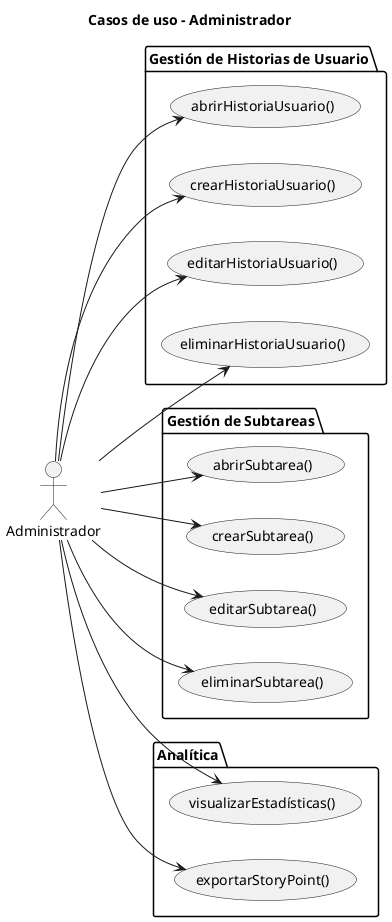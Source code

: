 @startuml
title Casos de uso – Administrador

left to right direction

actor "Administrador" as Admin

  package "Gestión de Historias de Usuario" {
    usecase UC1 as "abrirHistoriaUsuario()"
    usecase UC2 as "crearHistoriaUsuario()"
    usecase UC3 as "editarHistoriaUsuario()"
    usecase UC4 as "eliminarHistoriaUsuario()"
  }

  package "Gestión de Subtareas" {
    usecase UC5 as "abrirSubtarea()"
    usecase UC6 as "crearSubtarea()"
    usecase UC7 as "editarSubtarea()"
    usecase UC8 as "eliminarSubtarea()"
  }

  package "Analítica" {
    usecase UC9 as "visualizarEstadísticas()"
    usecase UC10 as "exportarStoryPoint()"
  }

Admin --> UC1
Admin --> UC2
Admin --> UC3
Admin --> UC4
Admin --> UC5
Admin --> UC6
Admin --> UC7
Admin --> UC8
Admin --> UC9
Admin --> UC10


@enduml
